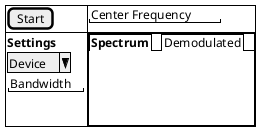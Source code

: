 @startsalt layout-gui
{#
    [Start] |
    "Center Frequency"
    {
        **Settings**
        ^Device^
        "Bandwidth"
    } |
    {+
        {/ <b>Spectrum | Demodulated}
        .
        .
        .
        .
    }
}
@endsalt